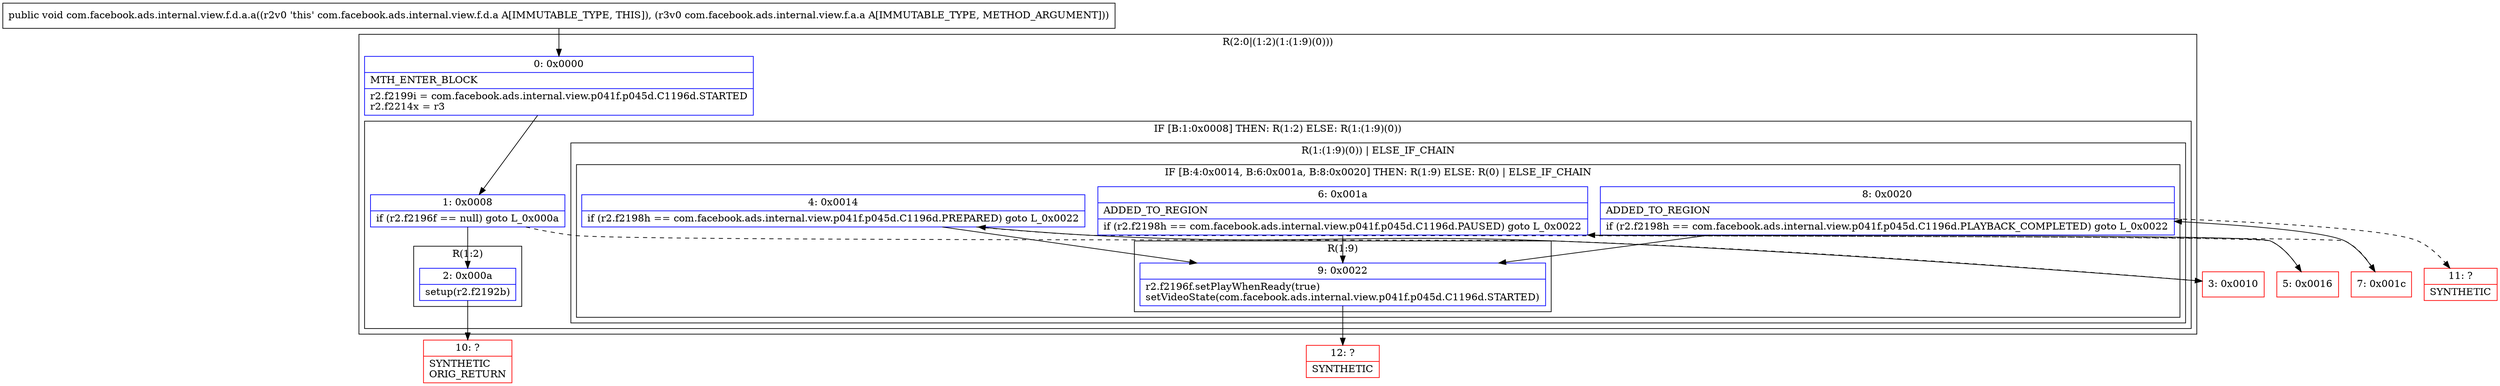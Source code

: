 digraph "CFG forcom.facebook.ads.internal.view.f.d.a.a(Lcom\/facebook\/ads\/internal\/view\/f\/a\/a;)V" {
subgraph cluster_Region_2109109113 {
label = "R(2:0|(1:2)(1:(1:9)(0)))";
node [shape=record,color=blue];
Node_0 [shape=record,label="{0\:\ 0x0000|MTH_ENTER_BLOCK\l|r2.f2199i = com.facebook.ads.internal.view.p041f.p045d.C1196d.STARTED\lr2.f2214x = r3\l}"];
subgraph cluster_IfRegion_547942822 {
label = "IF [B:1:0x0008] THEN: R(1:2) ELSE: R(1:(1:9)(0))";
node [shape=record,color=blue];
Node_1 [shape=record,label="{1\:\ 0x0008|if (r2.f2196f == null) goto L_0x000a\l}"];
subgraph cluster_Region_1599746416 {
label = "R(1:2)";
node [shape=record,color=blue];
Node_2 [shape=record,label="{2\:\ 0x000a|setup(r2.f2192b)\l}"];
}
subgraph cluster_Region_1829794090 {
label = "R(1:(1:9)(0)) | ELSE_IF_CHAIN\l";
node [shape=record,color=blue];
subgraph cluster_IfRegion_603191882 {
label = "IF [B:4:0x0014, B:6:0x001a, B:8:0x0020] THEN: R(1:9) ELSE: R(0) | ELSE_IF_CHAIN\l";
node [shape=record,color=blue];
Node_4 [shape=record,label="{4\:\ 0x0014|if (r2.f2198h == com.facebook.ads.internal.view.p041f.p045d.C1196d.PREPARED) goto L_0x0022\l}"];
Node_6 [shape=record,label="{6\:\ 0x001a|ADDED_TO_REGION\l|if (r2.f2198h == com.facebook.ads.internal.view.p041f.p045d.C1196d.PAUSED) goto L_0x0022\l}"];
Node_8 [shape=record,label="{8\:\ 0x0020|ADDED_TO_REGION\l|if (r2.f2198h == com.facebook.ads.internal.view.p041f.p045d.C1196d.PLAYBACK_COMPLETED) goto L_0x0022\l}"];
subgraph cluster_Region_1152457299 {
label = "R(1:9)";
node [shape=record,color=blue];
Node_9 [shape=record,label="{9\:\ 0x0022|r2.f2196f.setPlayWhenReady(true)\lsetVideoState(com.facebook.ads.internal.view.p041f.p045d.C1196d.STARTED)\l}"];
}
subgraph cluster_Region_1257140740 {
label = "R(0)";
node [shape=record,color=blue];
}
}
}
}
}
Node_3 [shape=record,color=red,label="{3\:\ 0x0010}"];
Node_5 [shape=record,color=red,label="{5\:\ 0x0016}"];
Node_7 [shape=record,color=red,label="{7\:\ 0x001c}"];
Node_10 [shape=record,color=red,label="{10\:\ ?|SYNTHETIC\lORIG_RETURN\l}"];
Node_11 [shape=record,color=red,label="{11\:\ ?|SYNTHETIC\l}"];
Node_12 [shape=record,color=red,label="{12\:\ ?|SYNTHETIC\l}"];
MethodNode[shape=record,label="{public void com.facebook.ads.internal.view.f.d.a.a((r2v0 'this' com.facebook.ads.internal.view.f.d.a A[IMMUTABLE_TYPE, THIS]), (r3v0 com.facebook.ads.internal.view.f.a.a A[IMMUTABLE_TYPE, METHOD_ARGUMENT])) }"];
MethodNode -> Node_0;
Node_0 -> Node_1;
Node_1 -> Node_2;
Node_1 -> Node_3[style=dashed];
Node_2 -> Node_10;
Node_4 -> Node_5[style=dashed];
Node_4 -> Node_9;
Node_6 -> Node_7[style=dashed];
Node_6 -> Node_9;
Node_8 -> Node_9;
Node_8 -> Node_11[style=dashed];
Node_9 -> Node_12;
Node_3 -> Node_4;
Node_5 -> Node_6;
Node_7 -> Node_8;
}

